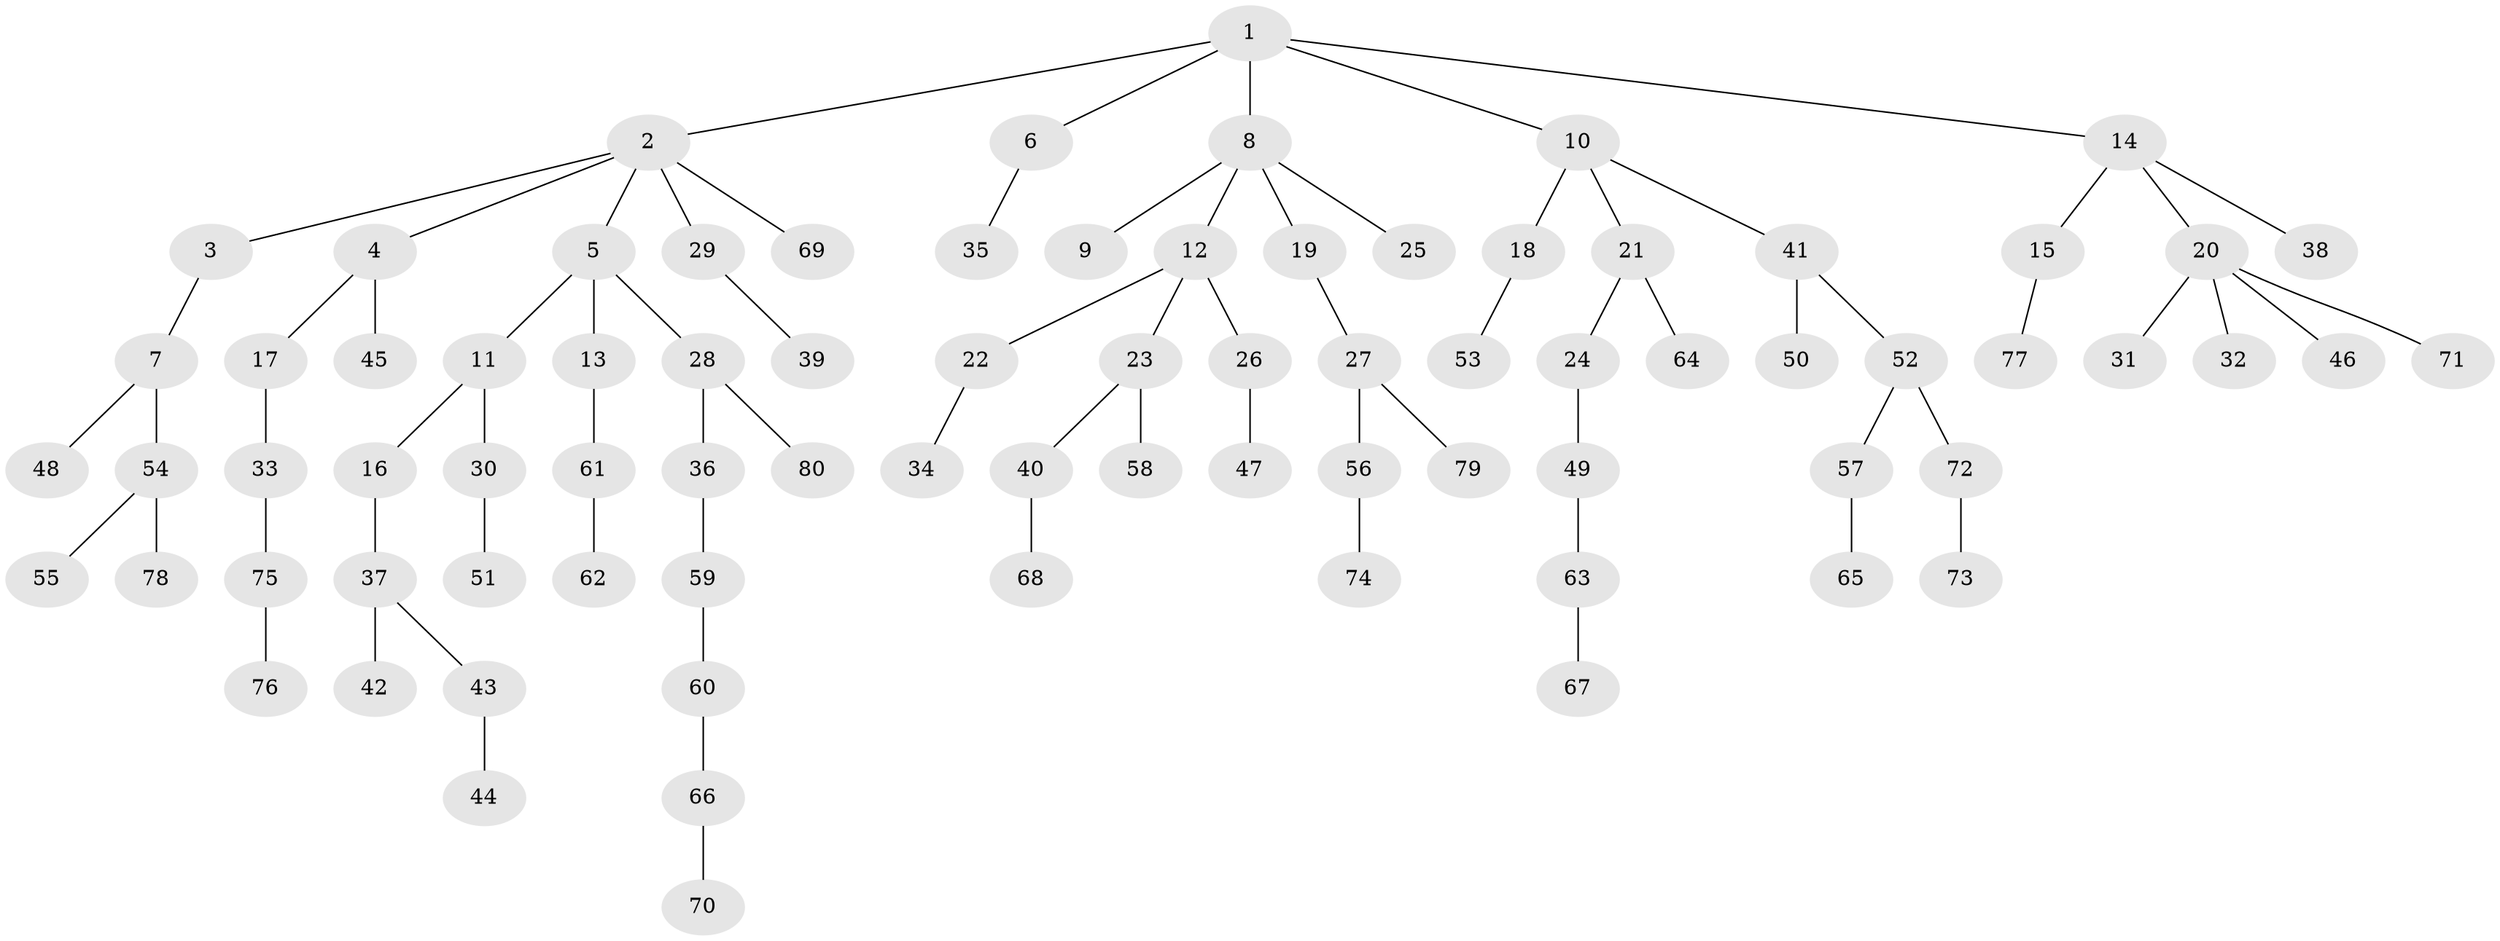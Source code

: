 // original degree distribution, {5: 0.035398230088495575, 7: 0.008849557522123894, 2: 0.3008849557522124, 3: 0.11504424778761062, 4: 0.07079646017699115, 6: 0.008849557522123894, 1: 0.46017699115044247}
// Generated by graph-tools (version 1.1) at 2025/51/03/04/25 22:51:36]
// undirected, 80 vertices, 79 edges
graph export_dot {
  node [color=gray90,style=filled];
  1;
  2;
  3;
  4;
  5;
  6;
  7;
  8;
  9;
  10;
  11;
  12;
  13;
  14;
  15;
  16;
  17;
  18;
  19;
  20;
  21;
  22;
  23;
  24;
  25;
  26;
  27;
  28;
  29;
  30;
  31;
  32;
  33;
  34;
  35;
  36;
  37;
  38;
  39;
  40;
  41;
  42;
  43;
  44;
  45;
  46;
  47;
  48;
  49;
  50;
  51;
  52;
  53;
  54;
  55;
  56;
  57;
  58;
  59;
  60;
  61;
  62;
  63;
  64;
  65;
  66;
  67;
  68;
  69;
  70;
  71;
  72;
  73;
  74;
  75;
  76;
  77;
  78;
  79;
  80;
  1 -- 2 [weight=1.0];
  1 -- 6 [weight=1.0];
  1 -- 8 [weight=1.0];
  1 -- 10 [weight=1.0];
  1 -- 14 [weight=1.0];
  2 -- 3 [weight=1.0];
  2 -- 4 [weight=1.0];
  2 -- 5 [weight=1.0];
  2 -- 29 [weight=1.0];
  2 -- 69 [weight=1.0];
  3 -- 7 [weight=1.0];
  4 -- 17 [weight=1.0];
  4 -- 45 [weight=1.0];
  5 -- 11 [weight=1.0];
  5 -- 13 [weight=1.0];
  5 -- 28 [weight=1.0];
  6 -- 35 [weight=1.0];
  7 -- 48 [weight=1.0];
  7 -- 54 [weight=1.0];
  8 -- 9 [weight=1.0];
  8 -- 12 [weight=1.0];
  8 -- 19 [weight=1.0];
  8 -- 25 [weight=1.0];
  10 -- 18 [weight=1.0];
  10 -- 21 [weight=1.0];
  10 -- 41 [weight=1.0];
  11 -- 16 [weight=1.0];
  11 -- 30 [weight=1.0];
  12 -- 22 [weight=1.0];
  12 -- 23 [weight=1.0];
  12 -- 26 [weight=1.0];
  13 -- 61 [weight=1.0];
  14 -- 15 [weight=1.0];
  14 -- 20 [weight=1.0];
  14 -- 38 [weight=1.0];
  15 -- 77 [weight=1.0];
  16 -- 37 [weight=1.0];
  17 -- 33 [weight=1.0];
  18 -- 53 [weight=1.0];
  19 -- 27 [weight=1.0];
  20 -- 31 [weight=1.0];
  20 -- 32 [weight=1.0];
  20 -- 46 [weight=1.0];
  20 -- 71 [weight=1.0];
  21 -- 24 [weight=1.0];
  21 -- 64 [weight=1.0];
  22 -- 34 [weight=1.0];
  23 -- 40 [weight=1.0];
  23 -- 58 [weight=1.0];
  24 -- 49 [weight=1.0];
  26 -- 47 [weight=1.0];
  27 -- 56 [weight=1.0];
  27 -- 79 [weight=1.0];
  28 -- 36 [weight=1.0];
  28 -- 80 [weight=1.0];
  29 -- 39 [weight=1.0];
  30 -- 51 [weight=1.0];
  33 -- 75 [weight=1.0];
  36 -- 59 [weight=1.0];
  37 -- 42 [weight=1.0];
  37 -- 43 [weight=1.0];
  40 -- 68 [weight=1.0];
  41 -- 50 [weight=1.0];
  41 -- 52 [weight=1.0];
  43 -- 44 [weight=1.0];
  49 -- 63 [weight=1.0];
  52 -- 57 [weight=1.0];
  52 -- 72 [weight=1.0];
  54 -- 55 [weight=1.0];
  54 -- 78 [weight=1.0];
  56 -- 74 [weight=1.0];
  57 -- 65 [weight=1.0];
  59 -- 60 [weight=1.0];
  60 -- 66 [weight=1.0];
  61 -- 62 [weight=1.0];
  63 -- 67 [weight=1.0];
  66 -- 70 [weight=1.0];
  72 -- 73 [weight=1.0];
  75 -- 76 [weight=1.0];
}
